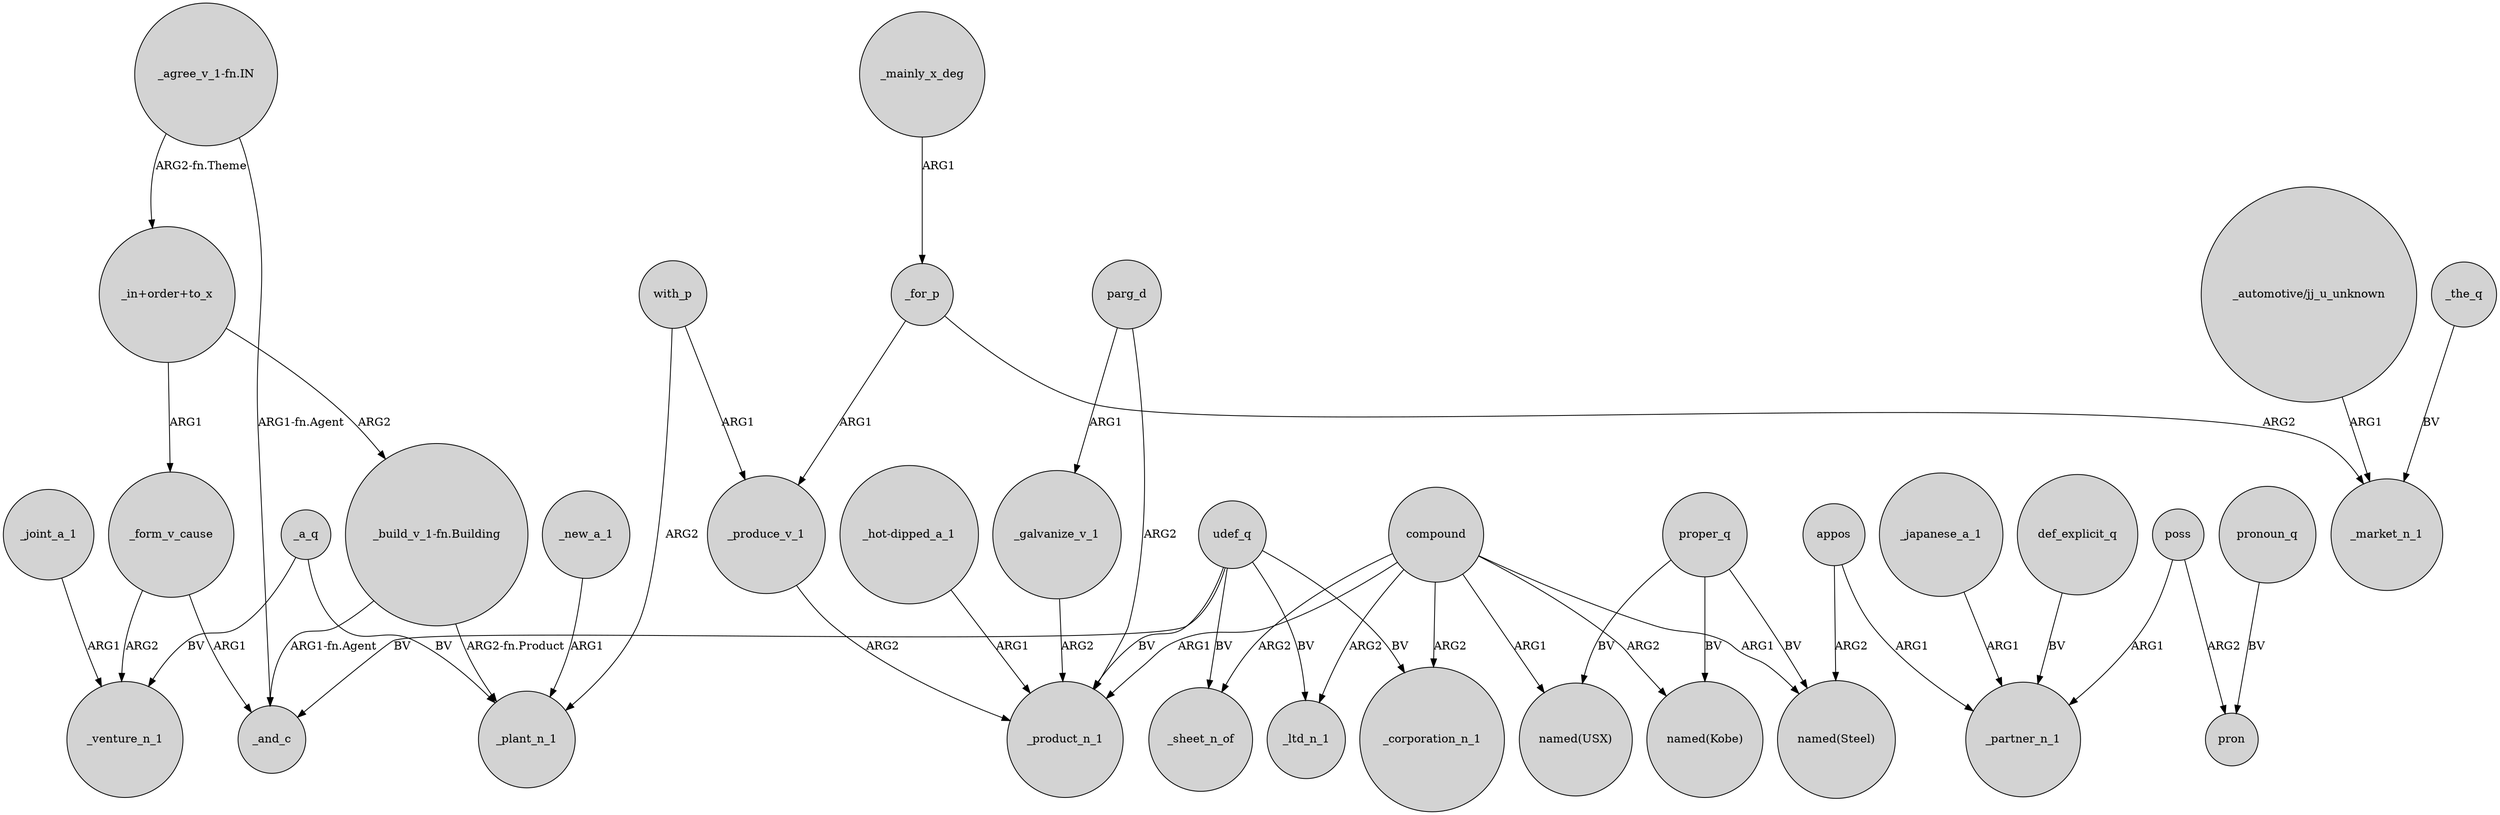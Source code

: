 digraph {
	node [shape=circle style=filled]
	_joint_a_1 -> _venture_n_1 [label=ARG1]
	"_build_v_1-fn.Building" -> _plant_n_1 [label="ARG2-fn.Product"]
	compound -> _product_n_1 [label=ARG1]
	parg_d -> _product_n_1 [label=ARG2]
	_galvanize_v_1 -> _product_n_1 [label=ARG2]
	udef_q -> _sheet_n_of [label=BV]
	poss -> pron [label=ARG2]
	appos -> _partner_n_1 [label=ARG1]
	compound -> "named(Steel)" [label=ARG1]
	proper_q -> "named(Kobe)" [label=BV]
	compound -> "named(USX)" [label=ARG1]
	appos -> "named(Steel)" [label=ARG2]
	compound -> _corporation_n_1 [label=ARG2]
	"_in+order+to_x" -> "_build_v_1-fn.Building" [label=ARG2]
	_form_v_cause -> _and_c [label=ARG1]
	_new_a_1 -> _plant_n_1 [label=ARG1]
	def_explicit_q -> _partner_n_1 [label=BV]
	"_agree_v_1-fn.IN" -> _and_c [label="ARG1-fn.Agent"]
	_produce_v_1 -> _product_n_1 [label=ARG2]
	parg_d -> _galvanize_v_1 [label=ARG1]
	"_build_v_1-fn.Building" -> _and_c [label="ARG1-fn.Agent"]
	with_p -> _produce_v_1 [label=ARG1]
	pronoun_q -> pron [label=BV]
	udef_q -> _corporation_n_1 [label=BV]
	"_hot-dipped_a_1" -> _product_n_1 [label=ARG1]
	poss -> _partner_n_1 [label=ARG1]
	compound -> _sheet_n_of [label=ARG2]
	_mainly_x_deg -> _for_p [label=ARG1]
	"_automotive/jj_u_unknown" -> _market_n_1 [label=ARG1]
	_japanese_a_1 -> _partner_n_1 [label=ARG1]
	proper_q -> "named(USX)" [label=BV]
	compound -> "named(Kobe)" [label=ARG2]
	_for_p -> _produce_v_1 [label=ARG1]
	proper_q -> "named(Steel)" [label=BV]
	compound -> _ltd_n_1 [label=ARG2]
	_for_p -> _market_n_1 [label=ARG2]
	udef_q -> _product_n_1 [label=BV]
	"_agree_v_1-fn.IN" -> "_in+order+to_x" [label="ARG2-fn.Theme"]
	"_in+order+to_x" -> _form_v_cause [label=ARG1]
	_form_v_cause -> _venture_n_1 [label=ARG2]
	with_p -> _plant_n_1 [label=ARG2]
	_a_q -> _venture_n_1 [label=BV]
	_the_q -> _market_n_1 [label=BV]
	udef_q -> _and_c [label=BV]
	udef_q -> _ltd_n_1 [label=BV]
	_a_q -> _plant_n_1 [label=BV]
}
